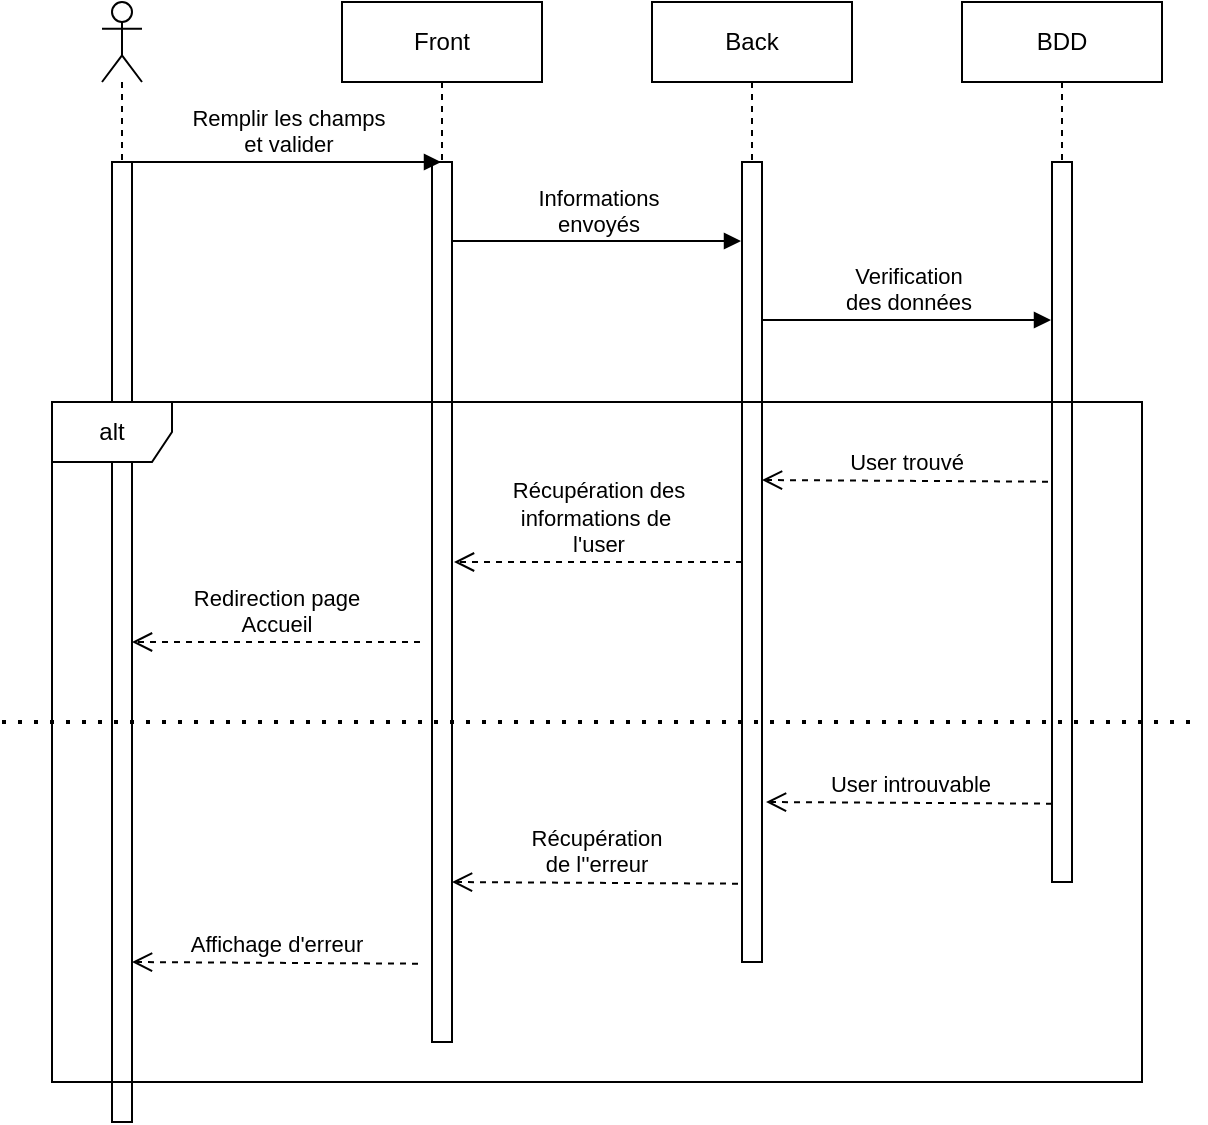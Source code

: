 <mxfile version="20.6.0" type="device" pages="2"><diagram name="Diagram de séquences" id="2YBvvXClWsGukQMizWep"><mxGraphModel dx="1426" dy="754" grid="1" gridSize="10" guides="1" tooltips="1" connect="1" arrows="1" fold="1" page="1" pageScale="1" pageWidth="850" pageHeight="1100" math="0" shadow="0"><root><mxCell id="0"/><mxCell id="1" parent="0"/><mxCell id="DIPGRgbNjLIe_s0Ok3bD-1" value="BDD" style="shape=umlLifeline;perimeter=lifelinePerimeter;whiteSpace=wrap;html=1;container=1;collapsible=0;recursiveResize=0;outlineConnect=0;" vertex="1" parent="1"><mxGeometry x="630" y="80" width="100" height="80" as="geometry"/></mxCell><mxCell id="DIPGRgbNjLIe_s0Ok3bD-2" value="Back" style="shape=umlLifeline;perimeter=lifelinePerimeter;whiteSpace=wrap;html=1;container=1;collapsible=0;recursiveResize=0;outlineConnect=0;" vertex="1" parent="1"><mxGeometry x="475" y="80" width="100" height="80" as="geometry"/></mxCell><mxCell id="DIPGRgbNjLIe_s0Ok3bD-4" value="Front" style="shape=umlLifeline;perimeter=lifelinePerimeter;whiteSpace=wrap;html=1;container=1;collapsible=0;recursiveResize=0;outlineConnect=0;" vertex="1" parent="1"><mxGeometry x="320" y="80" width="100" height="80" as="geometry"/></mxCell><mxCell id="DIPGRgbNjLIe_s0Ok3bD-12" value="" style="shape=umlLifeline;participant=umlActor;perimeter=lifelinePerimeter;whiteSpace=wrap;html=1;container=1;collapsible=0;recursiveResize=0;verticalAlign=top;spacingTop=36;outlineConnect=0;" vertex="1" parent="1"><mxGeometry x="200" y="80" width="20" height="110" as="geometry"/></mxCell><mxCell id="DIPGRgbNjLIe_s0Ok3bD-13" value="" style="html=1;points=[];perimeter=orthogonalPerimeter;" vertex="1" parent="1"><mxGeometry x="205" y="160" width="10" height="480" as="geometry"/></mxCell><mxCell id="DIPGRgbNjLIe_s0Ok3bD-15" value="" style="html=1;points=[];perimeter=orthogonalPerimeter;" vertex="1" parent="1"><mxGeometry x="365" y="160" width="10" height="440" as="geometry"/></mxCell><mxCell id="DIPGRgbNjLIe_s0Ok3bD-16" value="Remplir les champs&lt;br&gt;et valider" style="html=1;verticalAlign=bottom;endArrow=block;rounded=0;" edge="1" parent="1" target="DIPGRgbNjLIe_s0Ok3bD-4"><mxGeometry width="80" relative="1" as="geometry"><mxPoint x="215" y="160" as="sourcePoint"/><mxPoint x="295" y="160" as="targetPoint"/></mxGeometry></mxCell><mxCell id="DIPGRgbNjLIe_s0Ok3bD-17" value="Informations&lt;br&gt;envoyés" style="html=1;verticalAlign=bottom;endArrow=block;rounded=0;" edge="1" parent="1"><mxGeometry width="80" relative="1" as="geometry"><mxPoint x="375" y="199.5" as="sourcePoint"/><mxPoint x="519.5" y="199.5" as="targetPoint"/></mxGeometry></mxCell><mxCell id="DIPGRgbNjLIe_s0Ok3bD-18" value="" style="html=1;points=[];perimeter=orthogonalPerimeter;" vertex="1" parent="1"><mxGeometry x="520" y="160" width="10" height="400" as="geometry"/></mxCell><mxCell id="DIPGRgbNjLIe_s0Ok3bD-19" value="Verification&lt;br&gt;des données" style="html=1;verticalAlign=bottom;endArrow=block;rounded=0;" edge="1" parent="1"><mxGeometry width="80" relative="1" as="geometry"><mxPoint x="530" y="239" as="sourcePoint"/><mxPoint x="674.5" y="239" as="targetPoint"/></mxGeometry></mxCell><mxCell id="DIPGRgbNjLIe_s0Ok3bD-20" value="" style="html=1;points=[];perimeter=orthogonalPerimeter;" vertex="1" parent="1"><mxGeometry x="675" y="160" width="10" height="360" as="geometry"/></mxCell><mxCell id="DIPGRgbNjLIe_s0Ok3bD-21" value="User trouvé" style="html=1;verticalAlign=bottom;endArrow=open;dashed=1;endSize=8;rounded=0;exitX=-0.2;exitY=0.444;exitDx=0;exitDy=0;exitPerimeter=0;" edge="1" parent="1" source="DIPGRgbNjLIe_s0Ok3bD-20"><mxGeometry relative="1" as="geometry"><mxPoint x="670" y="319" as="sourcePoint"/><mxPoint x="530" y="319" as="targetPoint"/></mxGeometry></mxCell><mxCell id="DIPGRgbNjLIe_s0Ok3bD-23" value="Récupération des&lt;br&gt;informations de&amp;nbsp;&lt;br&gt;l'user" style="html=1;verticalAlign=bottom;endArrow=open;dashed=1;endSize=8;rounded=0;exitX=0;exitY=0.991;exitDx=0;exitDy=0;exitPerimeter=0;entryX=1.1;entryY=0.991;entryDx=0;entryDy=0;entryPerimeter=0;" edge="1" parent="1"><mxGeometry relative="1" as="geometry"><mxPoint x="520" y="360.0" as="sourcePoint"/><mxPoint x="376" y="360.0" as="targetPoint"/></mxGeometry></mxCell><mxCell id="DIPGRgbNjLIe_s0Ok3bD-24" value="Redirection page&lt;br&gt;Accueil" style="html=1;verticalAlign=bottom;endArrow=open;dashed=1;endSize=8;rounded=0;exitX=0;exitY=0.991;exitDx=0;exitDy=0;exitPerimeter=0;entryX=1.1;entryY=0.991;entryDx=0;entryDy=0;entryPerimeter=0;" edge="1" parent="1"><mxGeometry relative="1" as="geometry"><mxPoint x="359" y="400" as="sourcePoint"/><mxPoint x="215" y="400" as="targetPoint"/></mxGeometry></mxCell><mxCell id="DIPGRgbNjLIe_s0Ok3bD-33" value="" style="endArrow=none;dashed=1;html=1;dashPattern=1 3;strokeWidth=2;rounded=0;" edge="1" parent="1"><mxGeometry width="50" height="50" relative="1" as="geometry"><mxPoint x="150" y="440" as="sourcePoint"/><mxPoint x="750" y="440" as="targetPoint"/></mxGeometry></mxCell><mxCell id="DIPGRgbNjLIe_s0Ok3bD-34" value="User introuvable" style="html=1;verticalAlign=bottom;endArrow=open;dashed=1;endSize=8;rounded=0;exitX=-0.2;exitY=0.444;exitDx=0;exitDy=0;exitPerimeter=0;" edge="1" parent="1"><mxGeometry relative="1" as="geometry"><mxPoint x="675" y="480.84" as="sourcePoint"/><mxPoint x="532" y="480" as="targetPoint"/></mxGeometry></mxCell><mxCell id="DIPGRgbNjLIe_s0Ok3bD-35" value="Récupération &lt;br&gt;de l''erreur" style="html=1;verticalAlign=bottom;endArrow=open;dashed=1;endSize=8;rounded=0;exitX=-0.2;exitY=0.444;exitDx=0;exitDy=0;exitPerimeter=0;" edge="1" parent="1"><mxGeometry relative="1" as="geometry"><mxPoint x="518" y="520.84" as="sourcePoint"/><mxPoint x="375" y="520" as="targetPoint"/></mxGeometry></mxCell><mxCell id="DIPGRgbNjLIe_s0Ok3bD-37" value="Affichage d'erreur" style="html=1;verticalAlign=bottom;endArrow=open;dashed=1;endSize=8;rounded=0;exitX=-0.2;exitY=0.444;exitDx=0;exitDy=0;exitPerimeter=0;" edge="1" parent="1"><mxGeometry relative="1" as="geometry"><mxPoint x="358" y="560.84" as="sourcePoint"/><mxPoint x="215" y="560" as="targetPoint"/></mxGeometry></mxCell><mxCell id="DIPGRgbNjLIe_s0Ok3bD-27" value="alt" style="shape=umlFrame;whiteSpace=wrap;html=1;" vertex="1" parent="1"><mxGeometry x="175" y="280" width="545" height="340" as="geometry"/></mxCell></root></mxGraphModel></diagram><diagram id="0RsIjgHwRLA0WTEP1EIX" name="Diagram d'activités"><mxGraphModel dx="1426" dy="754" grid="1" gridSize="10" guides="1" tooltips="1" connect="1" arrows="1" fold="1" page="1" pageScale="1" pageWidth="827" pageHeight="1169" math="0" shadow="0"><root><mxCell id="0"/><mxCell id="1" parent="0"/><mxCell id="evE6AxSkt_swuw5vWgnX-3" value="" style="edgeStyle=orthogonalEdgeStyle;rounded=0;orthogonalLoop=1;jettySize=auto;html=1;" edge="1" parent="1" source="evE6AxSkt_swuw5vWgnX-1" target="evE6AxSkt_swuw5vWgnX-2"><mxGeometry relative="1" as="geometry"/></mxCell><mxCell id="evE6AxSkt_swuw5vWgnX-1" value="User&lt;br&gt;" style="shape=umlActor;verticalLabelPosition=bottom;verticalAlign=top;html=1;outlineConnect=0;" vertex="1" parent="1"><mxGeometry x="399" y="50" width="30" height="60" as="geometry"/></mxCell><mxCell id="evE6AxSkt_swuw5vWgnX-7" value="" style="edgeStyle=orthogonalEdgeStyle;rounded=0;orthogonalLoop=1;jettySize=auto;html=1;" edge="1" parent="1" source="evE6AxSkt_swuw5vWgnX-2" target="evE6AxSkt_swuw5vWgnX-6"><mxGeometry relative="1" as="geometry"/></mxCell><mxCell id="evE6AxSkt_swuw5vWgnX-2" value="Saisir ses informations de connexion" style="rounded=1;whiteSpace=wrap;html=1;" vertex="1" parent="1"><mxGeometry x="354" y="180" width="120" height="60" as="geometry"/></mxCell><mxCell id="evE6AxSkt_swuw5vWgnX-11" value="" style="edgeStyle=orthogonalEdgeStyle;rounded=0;orthogonalLoop=1;jettySize=auto;html=1;" edge="1" parent="1" target="evE6AxSkt_swuw5vWgnX-10"><mxGeometry relative="1" as="geometry"><mxPoint x="414" y="400" as="sourcePoint"/></mxGeometry></mxCell><mxCell id="evE6AxSkt_swuw5vWgnX-13" value="" style="edgeStyle=orthogonalEdgeStyle;rounded=0;orthogonalLoop=1;jettySize=auto;html=1;" edge="1" parent="1" source="evE6AxSkt_swuw5vWgnX-6" target="evE6AxSkt_swuw5vWgnX-12"><mxGeometry relative="1" as="geometry"/></mxCell><mxCell id="evE6AxSkt_swuw5vWgnX-6" value="Informations&lt;br&gt;validés?" style="rhombus;whiteSpace=wrap;html=1;rounded=1;" vertex="1" parent="1"><mxGeometry x="366" y="300" width="96" height="100" as="geometry"/></mxCell><mxCell id="evE6AxSkt_swuw5vWgnX-23" value="" style="edgeStyle=orthogonalEdgeStyle;rounded=0;orthogonalLoop=1;jettySize=auto;html=1;" edge="1" parent="1" source="evE6AxSkt_swuw5vWgnX-10" target="evE6AxSkt_swuw5vWgnX-22"><mxGeometry relative="1" as="geometry"/></mxCell><mxCell id="evE6AxSkt_swuw5vWgnX-10" value="Connexion avec&lt;br&gt;succès" style="whiteSpace=wrap;html=1;rounded=1;" vertex="1" parent="1"><mxGeometry x="354" y="480" width="120" height="60" as="geometry"/></mxCell><mxCell id="evE6AxSkt_swuw5vWgnX-19" value="" style="edgeStyle=orthogonalEdgeStyle;rounded=0;orthogonalLoop=1;jettySize=auto;html=1;" edge="1" parent="1" source="evE6AxSkt_swuw5vWgnX-12" target="evE6AxSkt_swuw5vWgnX-18"><mxGeometry relative="1" as="geometry"/></mxCell><mxCell id="evE6AxSkt_swuw5vWgnX-12" value="&lt;meta charset=&quot;utf-8&quot;&gt;&lt;span style=&quot;color: rgb(0, 0, 0); font-family: Helvetica; font-size: 12px; font-style: normal; font-variant-ligatures: normal; font-variant-caps: normal; font-weight: 400; letter-spacing: normal; orphans: 2; text-align: center; text-indent: 0px; text-transform: none; widows: 2; word-spacing: 0px; -webkit-text-stroke-width: 0px; background-color: rgb(248, 249, 250); text-decoration-thickness: initial; text-decoration-style: initial; text-decoration-color: initial; float: none; display: inline !important;&quot;&gt;Informations&lt;/span&gt;&lt;br style=&quot;color: rgb(0, 0, 0); font-family: Helvetica; font-size: 12px; font-style: normal; font-variant-ligatures: normal; font-variant-caps: normal; font-weight: 400; letter-spacing: normal; orphans: 2; text-align: center; text-indent: 0px; text-transform: none; widows: 2; word-spacing: 0px; -webkit-text-stroke-width: 0px; background-color: rgb(248, 249, 250); text-decoration-thickness: initial; text-decoration-style: initial; text-decoration-color: initial;&quot;&gt;&lt;span style=&quot;color: rgb(0, 0, 0); font-family: Helvetica; font-size: 12px; font-style: normal; font-variant-ligatures: normal; font-variant-caps: normal; font-weight: 400; letter-spacing: normal; orphans: 2; text-align: center; text-indent: 0px; text-transform: none; widows: 2; word-spacing: 0px; -webkit-text-stroke-width: 0px; background-color: rgb(248, 249, 250); text-decoration-thickness: initial; text-decoration-style: initial; text-decoration-color: initial; float: none; display: inline !important;&quot;&gt;invalides&lt;/span&gt;" style="whiteSpace=wrap;html=1;rounded=1;" vertex="1" parent="1"><mxGeometry x="530" y="320" width="120" height="60" as="geometry"/></mxCell><mxCell id="evE6AxSkt_swuw5vWgnX-15" value="" style="endArrow=classic;html=1;rounded=0;entryX=1;entryY=0.5;entryDx=0;entryDy=0;exitX=0.5;exitY=0;exitDx=0;exitDy=0;" edge="1" parent="1" source="evE6AxSkt_swuw5vWgnX-12" target="evE6AxSkt_swuw5vWgnX-2"><mxGeometry width="50" height="50" relative="1" as="geometry"><mxPoint x="590" y="210" as="sourcePoint"/><mxPoint x="440" y="330" as="targetPoint"/><Array as="points"><mxPoint x="590" y="210"/></Array></mxGeometry></mxCell><mxCell id="evE6AxSkt_swuw5vWgnX-18" value="Mot de passe&amp;nbsp;&lt;br&gt;oublié?" style="whiteSpace=wrap;html=1;rounded=1;" vertex="1" parent="1"><mxGeometry x="530" y="460" width="120" height="60" as="geometry"/></mxCell><mxCell id="evE6AxSkt_swuw5vWgnX-22" value="Redirection vers&lt;br&gt;Accueil" style="rounded=1;whiteSpace=wrap;html=1;" vertex="1" parent="1"><mxGeometry x="354" y="620" width="120" height="60" as="geometry"/></mxCell><mxCell id="evE6AxSkt_swuw5vWgnX-24" value="Oui" style="text;html=1;strokeColor=none;fillColor=none;align=center;verticalAlign=middle;whiteSpace=wrap;rounded=0;" vertex="1" parent="1"><mxGeometry x="354" y="420" width="60" height="30" as="geometry"/></mxCell><mxCell id="evE6AxSkt_swuw5vWgnX-25" value="Non" style="text;html=1;strokeColor=none;fillColor=none;align=center;verticalAlign=middle;whiteSpace=wrap;rounded=0;" vertex="1" parent="1"><mxGeometry x="462" y="320" width="60" height="30" as="geometry"/></mxCell></root></mxGraphModel></diagram></mxfile>
